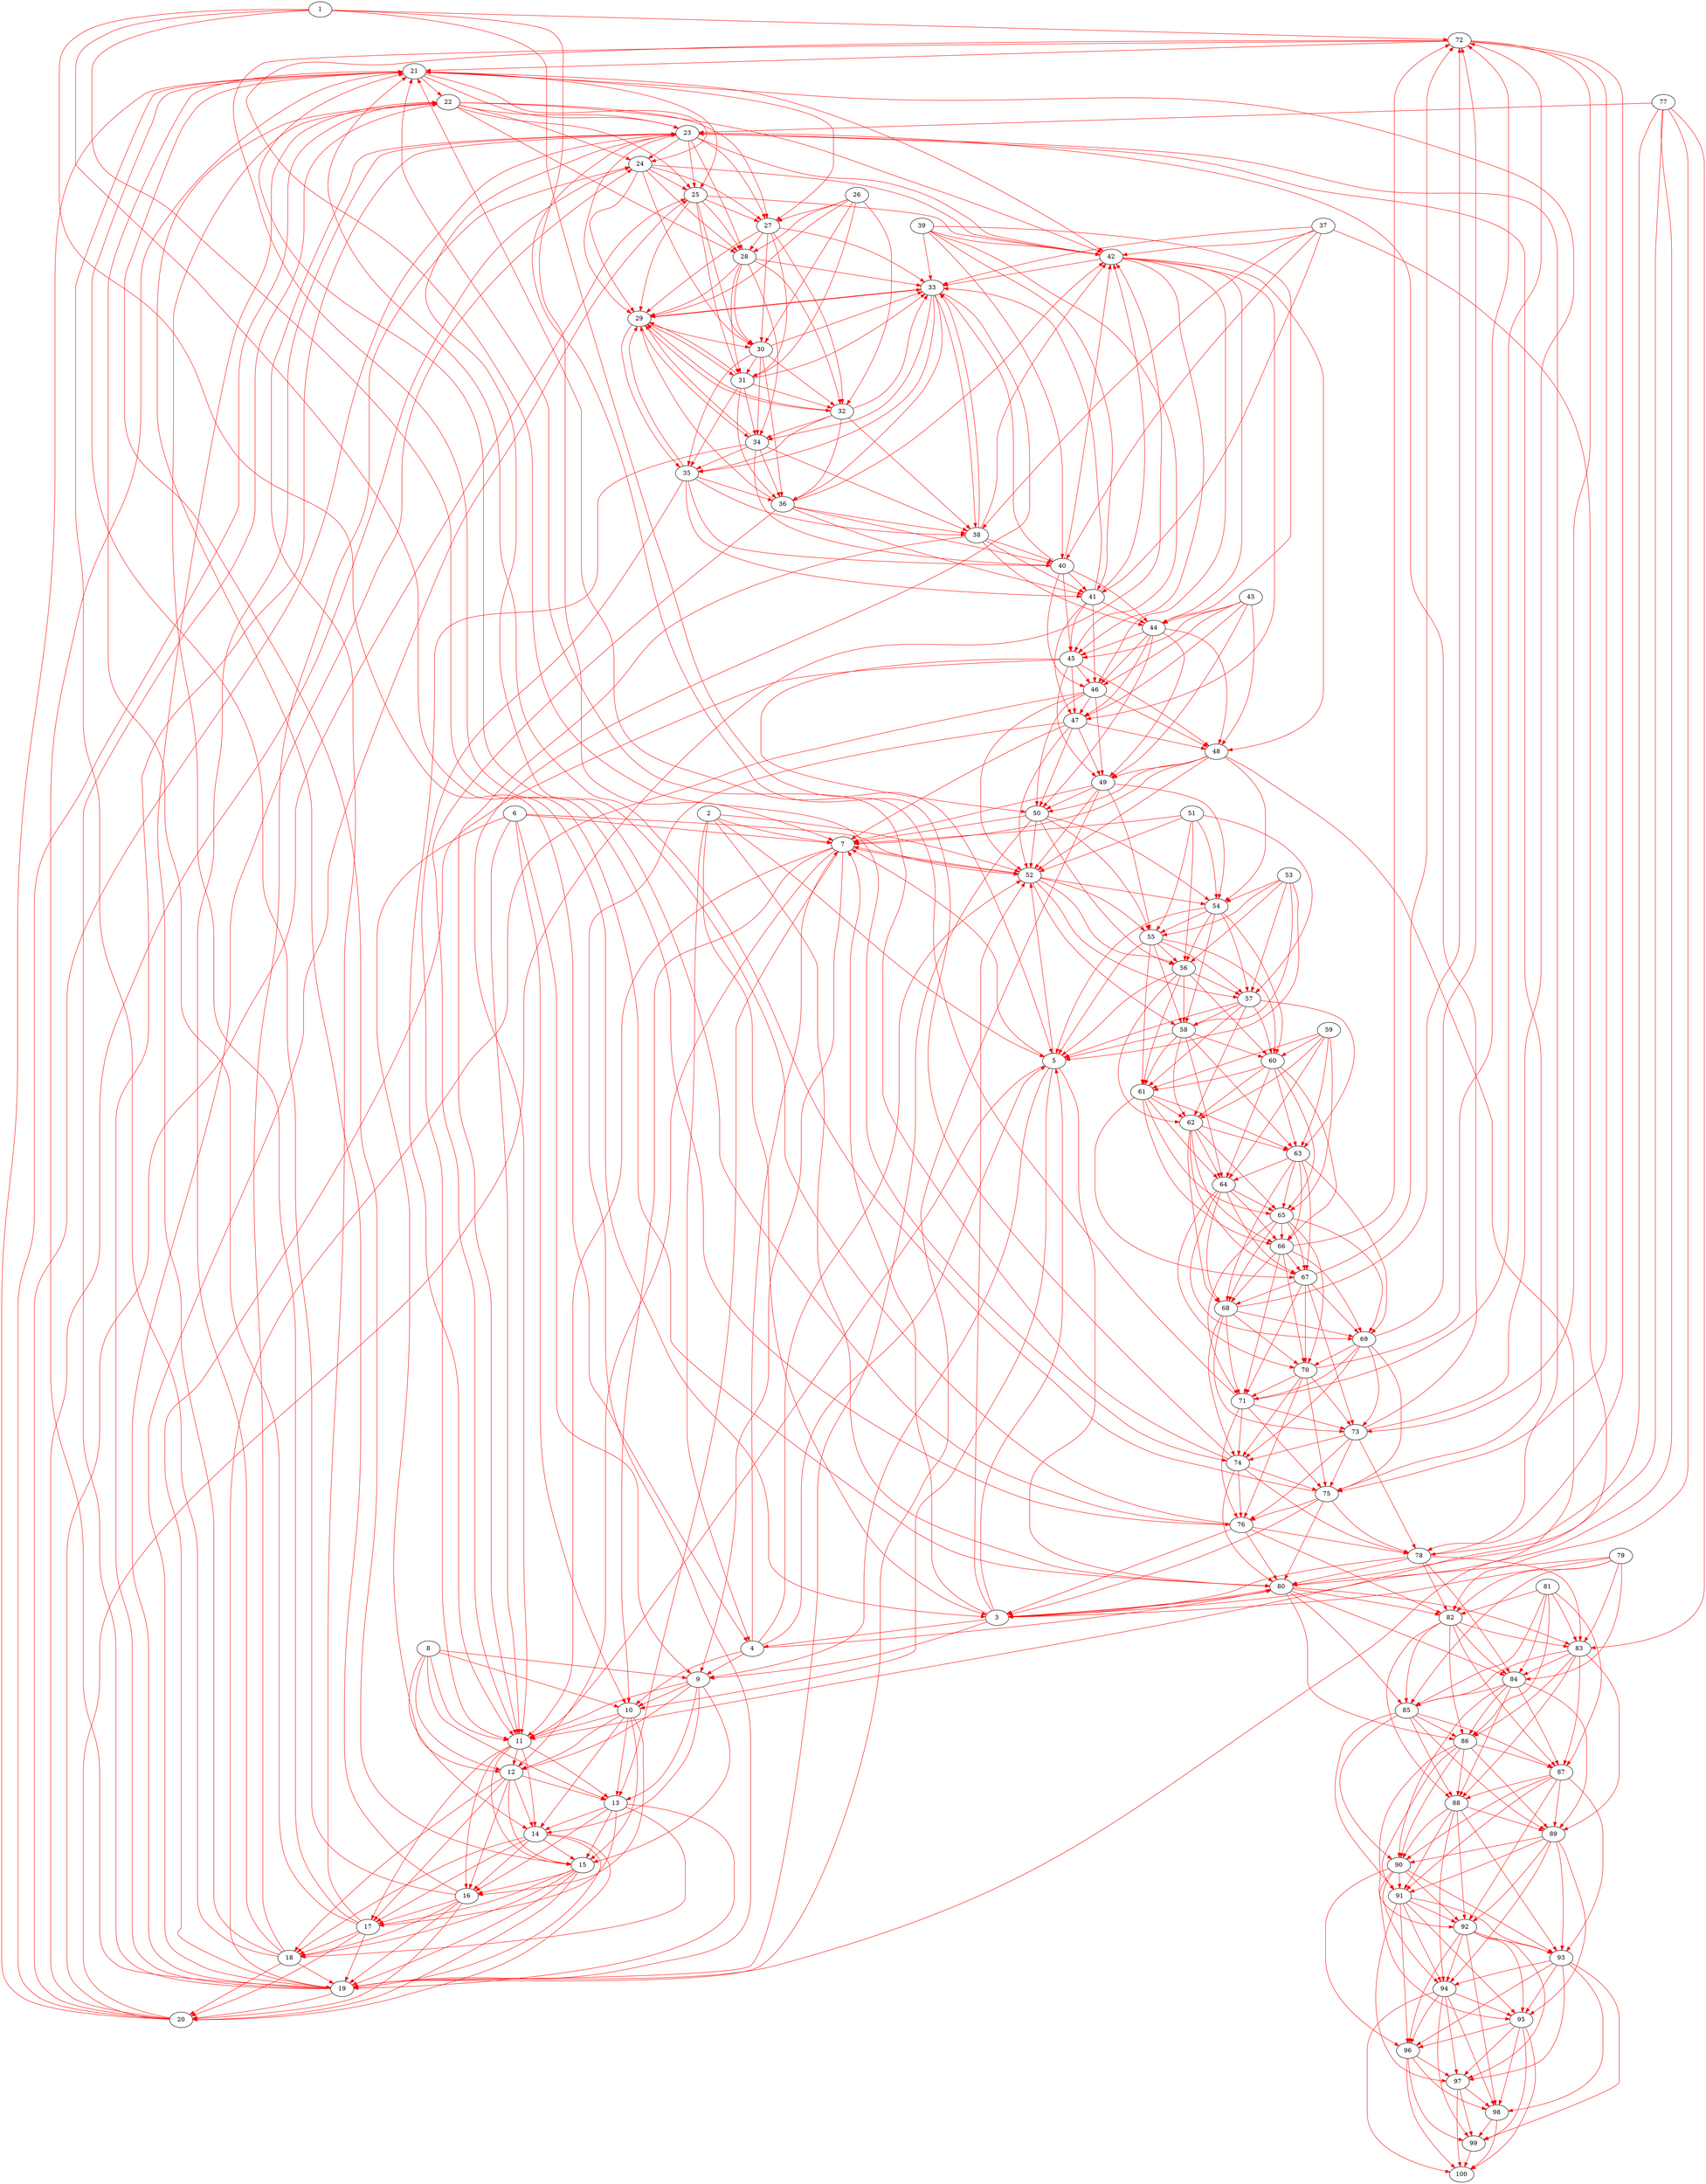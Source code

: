 digraph g {
edge [color = red]
  1 -> 72
  1 -> 3
  1 -> 4
  1 -> 5
  1 -> 80
  1 -> 7
  2 -> 3
  2 -> 4
  2 -> 5
  2 -> 80
  2 -> 7
  2 -> 52
  3 -> 4
  3 -> 5
  3 -> 80
  3 -> 7
  3 -> 52
  3 -> 9
  4 -> 5
  4 -> 80
  4 -> 7
  4 -> 52
  4 -> 9
  4 -> 10
  5 -> 80
  5 -> 7
  5 -> 52
  5 -> 9
  5 -> 10
  5 -> 11
  6 -> 7
  6 -> 52
  6 -> 9
  6 -> 10
  6 -> 11
  6 -> 12
  7 -> 52
  7 -> 9
  7 -> 10
  7 -> 11
  7 -> 12
  7 -> 13
  8 -> 9
  8 -> 10
  8 -> 11
  8 -> 12
  8 -> 13
  8 -> 14
  9 -> 10
  9 -> 11
  9 -> 12
  9 -> 13
  9 -> 14
  9 -> 15
  10 -> 11
  10 -> 12
  10 -> 13
  10 -> 14
  10 -> 15
  10 -> 16
  11 -> 12
  11 -> 13
  11 -> 14
  11 -> 15
  11 -> 16
  11 -> 17
  12 -> 13
  12 -> 14
  12 -> 15
  12 -> 16
  12 -> 17
  12 -> 18
  13 -> 14
  13 -> 15
  13 -> 16
  13 -> 17
  13 -> 18
  13 -> 19
  14 -> 15
  14 -> 16
  14 -> 17
  14 -> 18
  14 -> 19
  14 -> 20
  15 -> 16
  15 -> 17
  15 -> 18
  15 -> 19
  15 -> 20
  15 -> 21
  16 -> 17
  16 -> 18
  16 -> 19
  16 -> 20
  16 -> 21
  16 -> 22
  17 -> 18
  17 -> 19
  17 -> 20
  17 -> 21
  17 -> 22
  17 -> 23
  18 -> 19
  18 -> 20
  18 -> 21
  18 -> 22
  18 -> 23
  18 -> 24
  19 -> 20
  19 -> 21
  19 -> 22
  19 -> 23
  19 -> 24
  19 -> 25
  20 -> 21
  20 -> 22
  20 -> 23
  20 -> 24
  20 -> 25
  20 -> 42
  21 -> 22
  21 -> 23
  21 -> 24
  21 -> 25
  21 -> 42
  21 -> 27
  22 -> 23
  22 -> 24
  22 -> 25
  22 -> 42
  22 -> 27
  22 -> 28
  23 -> 24
  23 -> 25
  23 -> 42
  23 -> 27
  23 -> 28
  23 -> 29
  24 -> 25
  24 -> 42
  24 -> 27
  24 -> 28
  24 -> 29
  24 -> 30
  25 -> 42
  25 -> 27
  25 -> 28
  25 -> 29
  25 -> 30
  25 -> 31
  26 -> 27
  26 -> 28
  26 -> 29
  26 -> 30
  26 -> 31
  26 -> 32
  27 -> 28
  27 -> 29
  27 -> 30
  27 -> 31
  27 -> 32
  27 -> 33
  28 -> 29
  28 -> 30
  28 -> 31
  28 -> 32
  28 -> 33
  28 -> 34
  29 -> 30
  29 -> 31
  29 -> 32
  29 -> 33
  29 -> 34
  29 -> 35
  30 -> 31
  30 -> 32
  30 -> 33
  30 -> 34
  30 -> 35
  30 -> 36
  31 -> 32
  31 -> 33
  31 -> 34
  31 -> 35
  31 -> 36
  31 -> 29
  32 -> 33
  32 -> 34
  32 -> 35
  32 -> 36
  32 -> 29
  32 -> 38
  33 -> 34
  33 -> 35
  33 -> 36
  33 -> 29
  33 -> 38
  33 -> 11
  34 -> 35
  34 -> 36
  34 -> 29
  34 -> 38
  34 -> 11
  34 -> 40
  35 -> 36
  35 -> 29
  35 -> 38
  35 -> 11
  35 -> 40
  35 -> 41
  36 -> 29
  36 -> 38
  36 -> 11
  36 -> 40
  36 -> 41
  36 -> 42
  37 -> 38
  37 -> 11
  37 -> 40
  37 -> 41
  37 -> 42
  37 -> 33
  38 -> 11
  38 -> 40
  38 -> 41
  38 -> 42
  38 -> 33
  38 -> 44
  39 -> 40
  39 -> 41
  39 -> 42
  39 -> 33
  39 -> 44
  39 -> 45
  40 -> 41
  40 -> 42
  40 -> 33
  40 -> 44
  40 -> 45
  40 -> 46
  41 -> 42
  41 -> 33
  41 -> 44
  41 -> 45
  41 -> 46
  41 -> 47
  42 -> 33
  42 -> 44
  42 -> 45
  42 -> 46
  42 -> 47
  42 -> 48
  43 -> 44
  43 -> 45
  43 -> 46
  43 -> 47
  43 -> 48
  43 -> 49
  44 -> 45
  44 -> 46
  44 -> 47
  44 -> 48
  44 -> 49
  44 -> 50
  45 -> 46
  45 -> 47
  45 -> 48
  45 -> 49
  45 -> 50
  45 -> 19
  46 -> 47
  46 -> 48
  46 -> 49
  46 -> 50
  46 -> 19
  46 -> 52
  47 -> 48
  47 -> 49
  47 -> 50
  47 -> 19
  47 -> 52
  47 -> 7
  48 -> 49
  48 -> 50
  48 -> 19
  48 -> 52
  48 -> 7
  48 -> 54
  49 -> 50
  49 -> 19
  49 -> 52
  49 -> 7
  49 -> 54
  49 -> 55
  50 -> 19
  50 -> 52
  50 -> 7
  50 -> 54
  50 -> 55
  50 -> 56
  51 -> 52
  51 -> 7
  51 -> 54
  51 -> 55
  51 -> 56
  51 -> 57
  52 -> 7
  52 -> 54
  52 -> 55
  52 -> 56
  52 -> 57
  52 -> 58
  53 -> 54
  53 -> 55
  53 -> 56
  53 -> 57
  53 -> 58
  53 -> 5
  54 -> 55
  54 -> 56
  54 -> 57
  54 -> 58
  54 -> 5
  54 -> 60
  55 -> 56
  55 -> 57
  55 -> 58
  55 -> 5
  55 -> 60
  55 -> 61
  56 -> 57
  56 -> 58
  56 -> 5
  56 -> 60
  56 -> 61
  56 -> 62
  57 -> 58
  57 -> 5
  57 -> 60
  57 -> 61
  57 -> 62
  57 -> 63
  58 -> 5
  58 -> 60
  58 -> 61
  58 -> 62
  58 -> 63
  58 -> 64
  59 -> 60
  59 -> 61
  59 -> 62
  59 -> 63
  59 -> 64
  59 -> 65
  60 -> 61
  60 -> 62
  60 -> 63
  60 -> 64
  60 -> 65
  60 -> 66
  61 -> 62
  61 -> 63
  61 -> 64
  61 -> 65
  61 -> 66
  61 -> 67
  62 -> 63
  62 -> 64
  62 -> 65
  62 -> 66
  62 -> 67
  62 -> 68
  63 -> 64
  63 -> 65
  63 -> 66
  63 -> 67
  63 -> 68
  63 -> 69
  64 -> 65
  64 -> 66
  64 -> 67
  64 -> 68
  64 -> 69
  64 -> 70
  65 -> 66
  65 -> 67
  65 -> 68
  65 -> 69
  65 -> 70
  65 -> 71
  66 -> 67
  66 -> 68
  66 -> 69
  66 -> 70
  66 -> 71
  66 -> 72
  67 -> 68
  67 -> 69
  67 -> 70
  67 -> 71
  67 -> 72
  67 -> 73
  68 -> 69
  68 -> 70
  68 -> 71
  68 -> 72
  68 -> 73
  68 -> 74
  69 -> 70
  69 -> 71
  69 -> 72
  69 -> 73
  69 -> 74
  69 -> 75
  70 -> 71
  70 -> 72
  70 -> 73
  70 -> 74
  70 -> 75
  70 -> 76
  71 -> 72
  71 -> 73
  71 -> 74
  71 -> 75
  71 -> 76
  71 -> 21
  72 -> 73
  72 -> 74
  72 -> 75
  72 -> 76
  72 -> 21
  72 -> 78
  73 -> 74
  73 -> 75
  73 -> 76
  73 -> 21
  73 -> 78
  73 -> 23
  74 -> 75
  74 -> 76
  74 -> 21
  74 -> 78
  74 -> 23
  74 -> 80
  75 -> 76
  75 -> 21
  75 -> 78
  75 -> 23
  75 -> 80
  75 -> 3
  76 -> 21
  76 -> 78
  76 -> 23
  76 -> 80
  76 -> 3
  76 -> 82
  77 -> 78
  77 -> 23
  77 -> 80
  77 -> 3
  77 -> 82
  77 -> 83
  78 -> 23
  78 -> 80
  78 -> 3
  78 -> 82
  78 -> 83
  78 -> 84
  79 -> 80
  79 -> 3
  79 -> 82
  79 -> 83
  79 -> 84
  79 -> 85
  80 -> 3
  80 -> 82
  80 -> 83
  80 -> 84
  80 -> 85
  80 -> 86
  81 -> 82
  81 -> 83
  81 -> 84
  81 -> 85
  81 -> 86
  81 -> 87
  82 -> 83
  82 -> 84
  82 -> 85
  82 -> 86
  82 -> 87
  82 -> 88
  83 -> 84
  83 -> 85
  83 -> 86
  83 -> 87
  83 -> 88
  83 -> 89
  84 -> 85
  84 -> 86
  84 -> 87
  84 -> 88
  84 -> 89
  84 -> 90
  85 -> 86
  85 -> 87
  85 -> 88
  85 -> 89
  85 -> 90
  85 -> 91
  86 -> 87
  86 -> 88
  86 -> 89
  86 -> 90
  86 -> 91
  86 -> 92
  87 -> 88
  87 -> 89
  87 -> 90
  87 -> 91
  87 -> 92
  87 -> 93
  88 -> 89
  88 -> 90
  88 -> 91
  88 -> 92
  88 -> 93
  88 -> 94
  89 -> 90
  89 -> 91
  89 -> 92
  89 -> 93
  89 -> 94
  89 -> 95
  90 -> 91
  90 -> 92
  90 -> 93
  90 -> 94
  90 -> 95
  90 -> 96
  91 -> 92
  91 -> 93
  91 -> 94
  91 -> 95
  91 -> 96
  91 -> 97
  92 -> 93
  92 -> 94
  92 -> 95
  92 -> 96
  92 -> 97
  92 -> 98
  93 -> 94
  93 -> 95
  93 -> 96
  93 -> 97
  93 -> 98
  93 -> 99
  94 -> 95
  94 -> 96
  94 -> 97
  94 -> 98
  94 -> 99
  94 -> 100
  95 -> 96
  95 -> 97
  95 -> 98
  95 -> 99
  95 -> 100
  96 -> 97
  96 -> 98
  96 -> 99
  96 -> 100
  97 -> 98
  97 -> 99
  97 -> 100
  98 -> 99
  98 -> 100
  99 -> 100
}